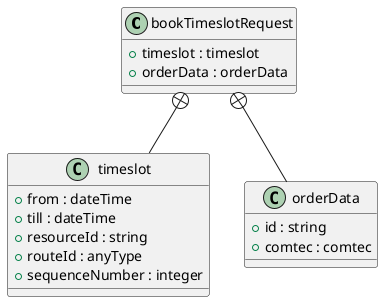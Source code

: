 @startuml

class bookTimeslotRequest {
    +timeslot : timeslot
    +orderData : orderData
}
bookTimeslotRequest +-- timeslot
class timeslot {
    +from : dateTime
    +till : dateTime
    +resourceId : string
    +routeId : anyType
    +sequenceNumber : integer
}
bookTimeslotRequest +-- orderData
class orderData {
    +id : string
    +comtec : comtec
}

@enduml
